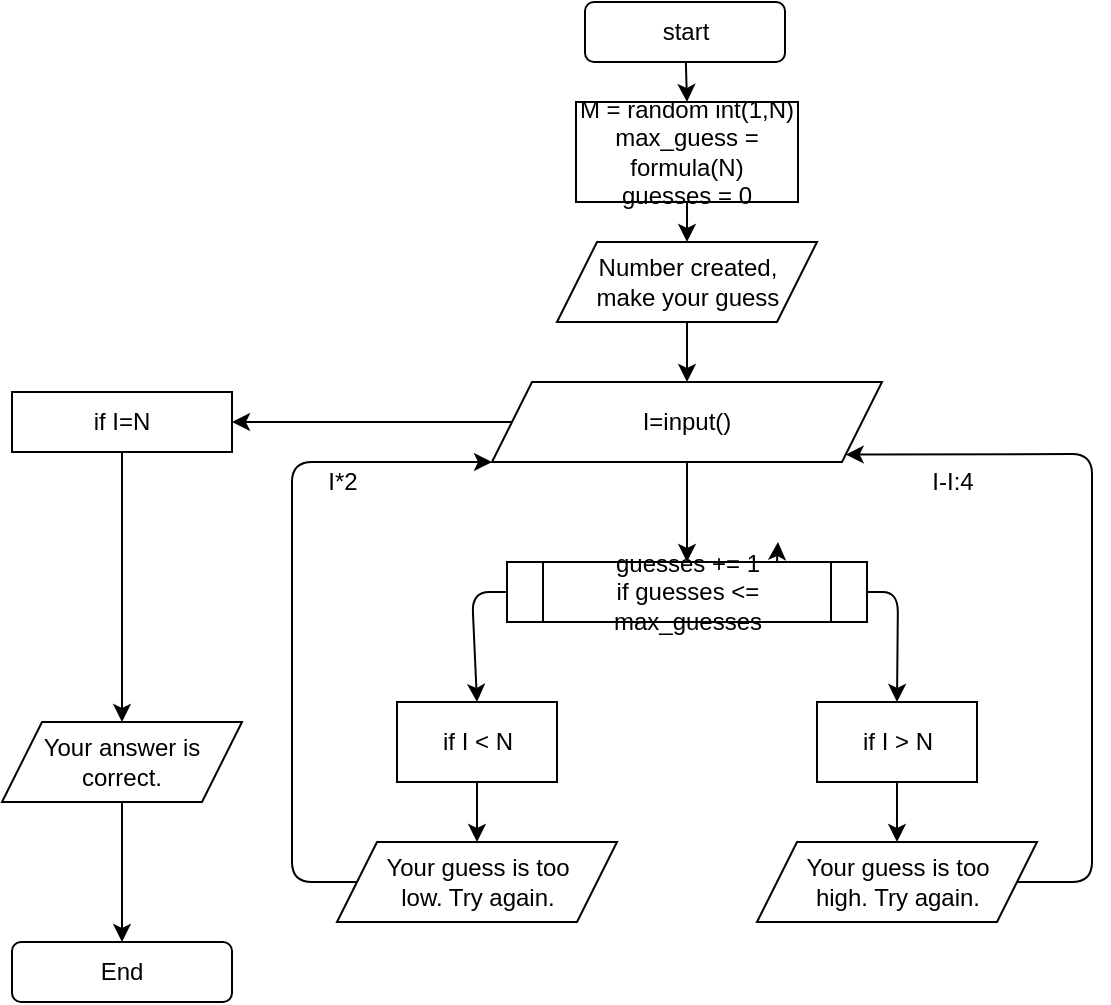 <mxfile>
    <diagram id="QRFX8-u1P_2bX34t5Dht" name="Page-1">
        <mxGraphModel dx="1178" dy="625" grid="1" gridSize="10" guides="1" tooltips="1" connect="1" arrows="1" fold="1" page="1" pageScale="1" pageWidth="827" pageHeight="1169" math="0" shadow="0">
            <root>
                <mxCell id="0"/>
                <mxCell id="1" parent="0"/>
                <mxCell id="37" style="edgeStyle=none;html=1;entryX=0.5;entryY=0;entryDx=0;entryDy=0;" parent="1" source="15" target="16" edge="1">
                    <mxGeometry relative="1" as="geometry"/>
                </mxCell>
                <mxCell id="15" value="start" style="rounded=1;whiteSpace=wrap;html=1;" parent="1" vertex="1">
                    <mxGeometry x="361.5" y="10" width="100" height="30" as="geometry"/>
                </mxCell>
                <mxCell id="43" style="edgeStyle=none;html=1;entryX=0.5;entryY=0;entryDx=0;entryDy=0;" parent="1" source="16" target="44" edge="1">
                    <mxGeometry relative="1" as="geometry">
                        <mxPoint x="295" y="130" as="targetPoint"/>
                    </mxGeometry>
                </mxCell>
                <mxCell id="16" value="M = random int(1,N)&lt;br&gt;max_guess = formula(N)&lt;br&gt;guesses = 0" style="rounded=0;whiteSpace=wrap;html=1;" parent="1" vertex="1">
                    <mxGeometry x="357" y="60" width="111" height="50" as="geometry"/>
                </mxCell>
                <mxCell id="60" value="" style="edgeStyle=none;html=1;" parent="1" source="29" target="59" edge="1">
                    <mxGeometry relative="1" as="geometry"/>
                </mxCell>
                <mxCell id="29" value="if I &amp;lt; N&lt;br&gt;" style="rounded=0;whiteSpace=wrap;html=1;" parent="1" vertex="1">
                    <mxGeometry x="267.5" y="360" width="80" height="40" as="geometry"/>
                </mxCell>
                <mxCell id="72" style="edgeStyle=none;html=1;entryX=0.5;entryY=0;entryDx=0;entryDy=0;" parent="1" source="30" target="63" edge="1">
                    <mxGeometry relative="1" as="geometry"/>
                </mxCell>
                <mxCell id="30" value="if I &amp;gt; N&lt;br&gt;" style="rounded=0;whiteSpace=wrap;html=1;" parent="1" vertex="1">
                    <mxGeometry x="477.5" y="360" width="80" height="40" as="geometry"/>
                </mxCell>
                <mxCell id="47" style="edgeStyle=none;html=1;entryX=0.5;entryY=0;entryDx=0;entryDy=0;exitX=0.5;exitY=1;exitDx=0;exitDy=0;" parent="1" source="44" target="46" edge="1">
                    <mxGeometry relative="1" as="geometry"/>
                </mxCell>
                <mxCell id="44" value="Number created, &lt;br&gt;make your guess" style="shape=parallelogram;perimeter=parallelogramPerimeter;whiteSpace=wrap;html=1;fixedSize=1;" parent="1" vertex="1">
                    <mxGeometry x="347.5" y="130" width="130" height="40" as="geometry"/>
                </mxCell>
                <mxCell id="49" style="edgeStyle=none;html=1;" parent="1" source="46" target="48" edge="1">
                    <mxGeometry relative="1" as="geometry"/>
                </mxCell>
                <mxCell id="56" style="edgeStyle=none;html=1;entryX=0.5;entryY=0;entryDx=0;entryDy=0;exitX=0;exitY=0.5;exitDx=0;exitDy=0;" parent="1" source="66" target="29" edge="1">
                    <mxGeometry relative="1" as="geometry">
                        <mxPoint x="349" y="290" as="targetPoint"/>
                        <mxPoint x="298" y="280" as="sourcePoint"/>
                        <Array as="points">
                            <mxPoint x="305" y="305"/>
                        </Array>
                    </mxGeometry>
                </mxCell>
                <mxCell id="74" style="edgeStyle=none;html=1;entryX=0.5;entryY=0;entryDx=0;entryDy=0;" parent="1" source="46" target="66" edge="1">
                    <mxGeometry relative="1" as="geometry"/>
                </mxCell>
                <mxCell id="46" value="I=input()" style="shape=parallelogram;perimeter=parallelogramPerimeter;whiteSpace=wrap;html=1;fixedSize=1;" parent="1" vertex="1">
                    <mxGeometry x="315" y="200" width="195" height="40" as="geometry"/>
                </mxCell>
                <mxCell id="51" value="" style="edgeStyle=none;html=1;" parent="1" source="48" target="50" edge="1">
                    <mxGeometry relative="1" as="geometry"/>
                </mxCell>
                <mxCell id="48" value="if I=N" style="rounded=0;whiteSpace=wrap;html=1;" parent="1" vertex="1">
                    <mxGeometry x="75" y="205" width="110" height="30" as="geometry"/>
                </mxCell>
                <mxCell id="53" value="" style="edgeStyle=none;html=1;" parent="1" source="50" target="52" edge="1">
                    <mxGeometry relative="1" as="geometry"/>
                </mxCell>
                <mxCell id="50" value="Your answer is correct." style="shape=parallelogram;perimeter=parallelogramPerimeter;whiteSpace=wrap;html=1;fixedSize=1;rounded=0;" parent="1" vertex="1">
                    <mxGeometry x="70" y="370" width="120" height="40" as="geometry"/>
                </mxCell>
                <mxCell id="52" value="End" style="rounded=1;whiteSpace=wrap;html=1;" parent="1" vertex="1">
                    <mxGeometry x="75" y="480" width="110" height="30" as="geometry"/>
                </mxCell>
                <mxCell id="75" style="edgeStyle=none;html=1;entryX=0;entryY=1;entryDx=0;entryDy=0;" parent="1" source="59" target="46" edge="1">
                    <mxGeometry relative="1" as="geometry">
                        <mxPoint x="215" y="280" as="targetPoint"/>
                        <Array as="points">
                            <mxPoint x="215" y="450"/>
                            <mxPoint x="215" y="240"/>
                        </Array>
                    </mxGeometry>
                </mxCell>
                <mxCell id="59" value="Your guess is too &lt;br&gt;low. Try again." style="shape=parallelogram;perimeter=parallelogramPerimeter;whiteSpace=wrap;html=1;fixedSize=1;rounded=0;" parent="1" vertex="1">
                    <mxGeometry x="237.5" y="430" width="140" height="40" as="geometry"/>
                </mxCell>
                <mxCell id="76" value="" style="edgeStyle=none;html=1;entryX=1;entryY=1;entryDx=0;entryDy=0;exitX=1;exitY=0.5;exitDx=0;exitDy=0;" parent="1" source="63" target="46" edge="1">
                    <mxGeometry relative="1" as="geometry">
                        <Array as="points">
                            <mxPoint x="615" y="450"/>
                            <mxPoint x="615" y="236"/>
                        </Array>
                    </mxGeometry>
                </mxCell>
                <mxCell id="63" value="Your guess is too &lt;br&gt;high. Try again." style="shape=parallelogram;perimeter=parallelogramPerimeter;whiteSpace=wrap;html=1;fixedSize=1;rounded=0;" parent="1" vertex="1">
                    <mxGeometry x="447.5" y="430" width="140" height="40" as="geometry"/>
                </mxCell>
                <mxCell id="70" style="edgeStyle=none;html=1;entryX=0.5;entryY=0;entryDx=0;entryDy=0;exitX=1;exitY=0.5;exitDx=0;exitDy=0;" parent="1" source="66" target="30" edge="1">
                    <mxGeometry relative="1" as="geometry">
                        <Array as="points">
                            <mxPoint x="518" y="305"/>
                        </Array>
                    </mxGeometry>
                </mxCell>
                <mxCell id="79" style="edgeStyle=none;html=1;exitX=0.75;exitY=0;exitDx=0;exitDy=0;" edge="1" parent="1" source="66">
                    <mxGeometry relative="1" as="geometry">
                        <mxPoint x="458" y="280" as="targetPoint"/>
                    </mxGeometry>
                </mxCell>
                <mxCell id="66" value="guesses += 1&lt;br&gt;if guesses &amp;lt;= max_guesses&lt;br&gt;" style="shape=process;whiteSpace=wrap;html=1;backgroundOutline=1;" parent="1" vertex="1">
                    <mxGeometry x="322.5" y="290" width="180" height="30" as="geometry"/>
                </mxCell>
                <mxCell id="77" value="I*2" style="text;html=1;align=center;verticalAlign=middle;resizable=0;points=[];autosize=1;strokeColor=none;fillColor=none;" parent="1" vertex="1">
                    <mxGeometry x="225" y="240" width="30" height="20" as="geometry"/>
                </mxCell>
                <mxCell id="78" value="&lt;span&gt;I-I:4&lt;/span&gt;" style="text;html=1;align=center;verticalAlign=middle;resizable=0;points=[];autosize=1;strokeColor=none;fillColor=none;" parent="1" vertex="1">
                    <mxGeometry x="525" y="240" width="40" height="20" as="geometry"/>
                </mxCell>
            </root>
        </mxGraphModel>
    </diagram>
</mxfile>